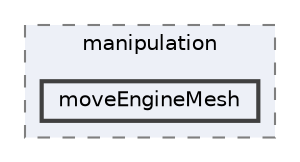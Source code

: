 digraph "applications/utilities/mesh/manipulation/moveEngineMesh"
{
 // LATEX_PDF_SIZE
  bgcolor="transparent";
  edge [fontname=Helvetica,fontsize=10,labelfontname=Helvetica,labelfontsize=10];
  node [fontname=Helvetica,fontsize=10,shape=box,height=0.2,width=0.4];
  compound=true
  subgraph clusterdir_15449a1ef4a09517cc5e2efa6b11565e {
    graph [ bgcolor="#edf0f7", pencolor="grey50", label="manipulation", fontname=Helvetica,fontsize=10 style="filled,dashed", URL="dir_15449a1ef4a09517cc5e2efa6b11565e.html",tooltip=""]
  dir_4ff2fcefaad11ff1497149b736257e6d [label="moveEngineMesh", fillcolor="#edf0f7", color="grey25", style="filled,bold", URL="dir_4ff2fcefaad11ff1497149b736257e6d.html",tooltip=""];
  }
}

